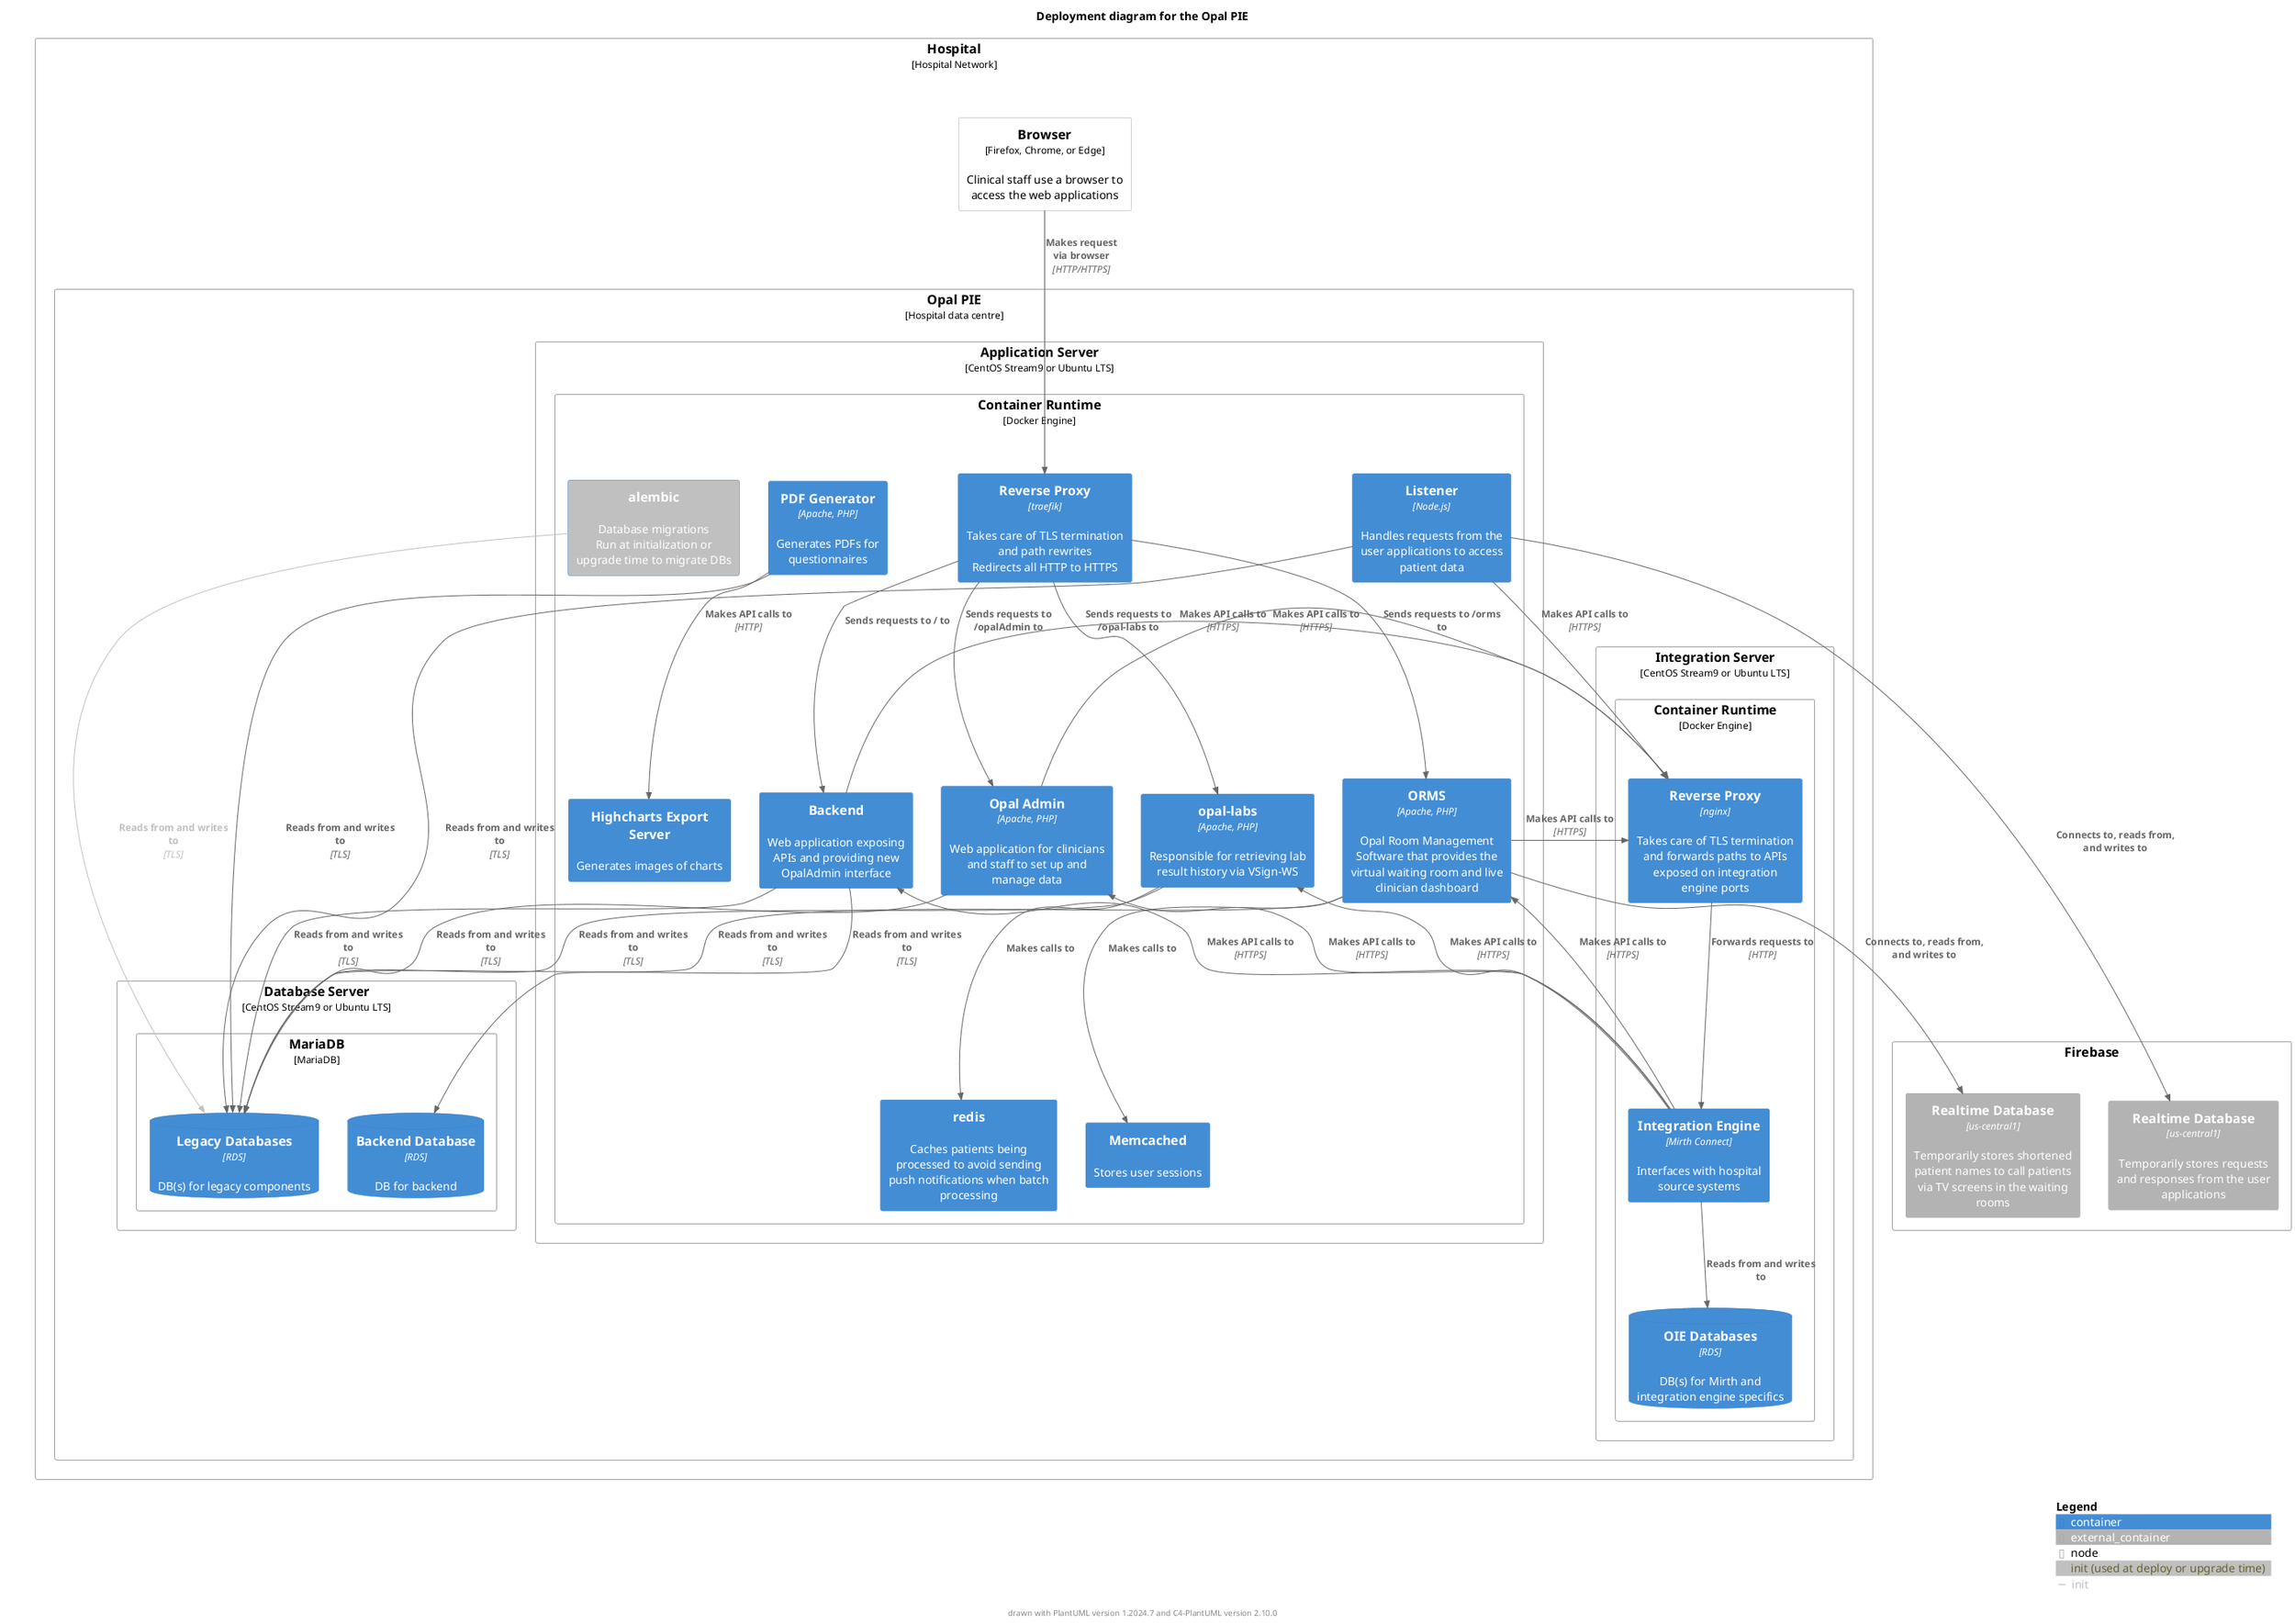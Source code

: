 @startuml Opal PIE Deployment
!include <C4/C4_Deployment>

title Deployment diagram for the Opal PIE

AddElementTag("init", $bgColor="#c0c0c0", $legendText="init (used at deploy or upgrade time)")
AddRelTag("init", $textColor="#c0c0c0", $lineColor="#c0c0c0")

Deployment_Node(hospital, "Hospital", "Hospital Network") {
    Deployment_Node(browser, "Browser", "Firefox, Chrome, or Edge", "Clinical staff use a browser to access the web applications") {

    }

    Deployment_Node(opal, "Opal PIE", "Hospital data centre") {
        Deployment_Node(apps, "Application Server", "CentOS Stream9 or Ubuntu LTS") {
            Deployment_Node(apps_runtime, "Container Runtime", "Docker Engine") {
                Container(traefik, "Reverse Proxy", "traefik", "Takes care of TLS termination and path rewrites\nRedirects all HTTP to HTTPS")
                Container(backend, "Backend", "", "Web application exposing APIs and providing new OpalAdmin interface")
                Container(opaladmin, "Opal Admin", "Apache, PHP", "Web application for clinicians and staff to set up and manage data")
                Container(listener, "Listener", "Node.js", "Handles requests from the user applications to access patient data")
                Container(labs, "opal-labs", "Apache, PHP", "Responsible for retrieving lab result history via VSign-WS")
                Container(orms, "ORMS", "Apache, PHP", "Opal Room Management Software that provides the virtual waiting room and live clinician dashboard")
                Container(pdfgen, "PDF Generator", "Apache, PHP", "Generates PDFs for questionnaires")
                Container(memcached, "Memcached", "", "Stores user sessions")
                Container(highcharts, "Highcharts Export Server", "", "Generates images of charts")
                Container(redis, "redis", "", "Caches patients being processed to avoid sending push notifications when batch processing")
                Container(alembic, "alembic", "", "Database migrations\nRun at initialization or upgrade time to migrate DBs", $tags="init")
            }
        }

        Deployment_Node(dbs, "Database Server", "CentOS Stream9 or Ubuntu LTS") {
            Deployment_Node(db, "MariaDB", "MariaDB") {
                ContainerDb(legacy_dbs, "Legacy Databases", "RDS", "DB(s) for legacy components")
                ContainerDb(backend_db, "Backend Database", "RDS", "DB for backend")
            }
        }
        Deployment_Node(integration, "Integration Server", "CentOS Stream9 or Ubuntu LTS") {
            Deployment_Node(integration_runtime, "Container Runtime", "Docker Engine") {
                Container(mirth, "Integration Engine", "Mirth Connect", "Interfaces with hospital source systems")
                Container(nginx, "Reverse Proxy", "nginx", "Takes care of TLS termination and forwards paths to APIs exposed on integration engine ports")
                ContainerDb(oie_dbs, "OIE Databases", "RDS", "DB(s) for Mirth and integration engine specifics")
            }
        }
    }
}

Deployment_Node(firebase, "Firebase") {
    Container_Ext(rtd_opal, "Realtime Database", "us-central1", "Temporarily stores requests and responses from the user applications") {

    }

    Container_Ext(rtd_orms, "Realtime Database", "us-central1", "Temporarily stores shortened patient names to call patients via TV screens in the waiting rooms") {

    }
}

Rel(browser, traefik, "Makes request\nvia browser", "HTTP/HTTPS")
Rel(traefik, backend, "Sends requests to / to")
Rel(traefik, opaladmin, "Sends requests to /opalAdmin to")
Rel(traefik, labs, "Sends requests to /opal-labs to")
Rel(traefik, orms, "Sends requests to /orms to")

Rel(nginx, mirth, "Forwards requests to", "HTTP")
Rel(mirth, oie_dbs, "Reads from and writes to")
Rel(mirth, backend, "Makes API calls to", "HTTPS")
Rel(mirth, opaladmin, "Makes API calls to", "HTTPS")
Rel(mirth, labs, "Makes API calls to", "HTTPS")
Rel(mirth, orms, "Makes API calls to", "HTTPS")

Rel(backend, nginx, "Makes API calls to", "HTTPS")
Rel(listener, nginx, "Makes API calls to", "HTTPS")
Rel(opaladmin, nginx, "Makes API calls to", "HTTPS")
Rel(orms, nginx, "Makes API calls to", "HTTPS")

' Rel(backend, pdfgen, "Makes API calls to", "HTTP")
Rel(pdfgen, highcharts, "Makes API calls to", "HTTP")
Rel(labs, redis, "Makes calls to")
Rel(orms, memcached, "Makes calls to")

Rel(backend, backend_db, "Reads from and writes to", "TLS")
Rel(backend, legacy_dbs, "Reads from and writes to", "TLS")
Rel(opaladmin, legacy_dbs, "Reads from and writes to", "TLS")
Rel(labs, legacy_dbs, "Reads from and writes to", "TLS")
Rel(listener, legacy_dbs, "Reads from and writes to", "TLS")
Rel(orms, legacy_dbs, "Reads from and writes to", "TLS")
Rel(pdfgen, legacy_dbs, "Reads from and writes to", "TLS")
Rel(alembic, legacy_dbs, "Reads from and writes to", "TLS", $tags="init")

Rel(listener, rtd_opal, "Connects to, reads from, and writes to")
Rel(orms, rtd_orms, "Connects to, reads from, and writes to")

LAYOUT_WITH_LEGEND()
SHOW_LEGEND()

footer drawn with PlantUML version %version() and C4-PlantUML version C4Version()

@enduml
